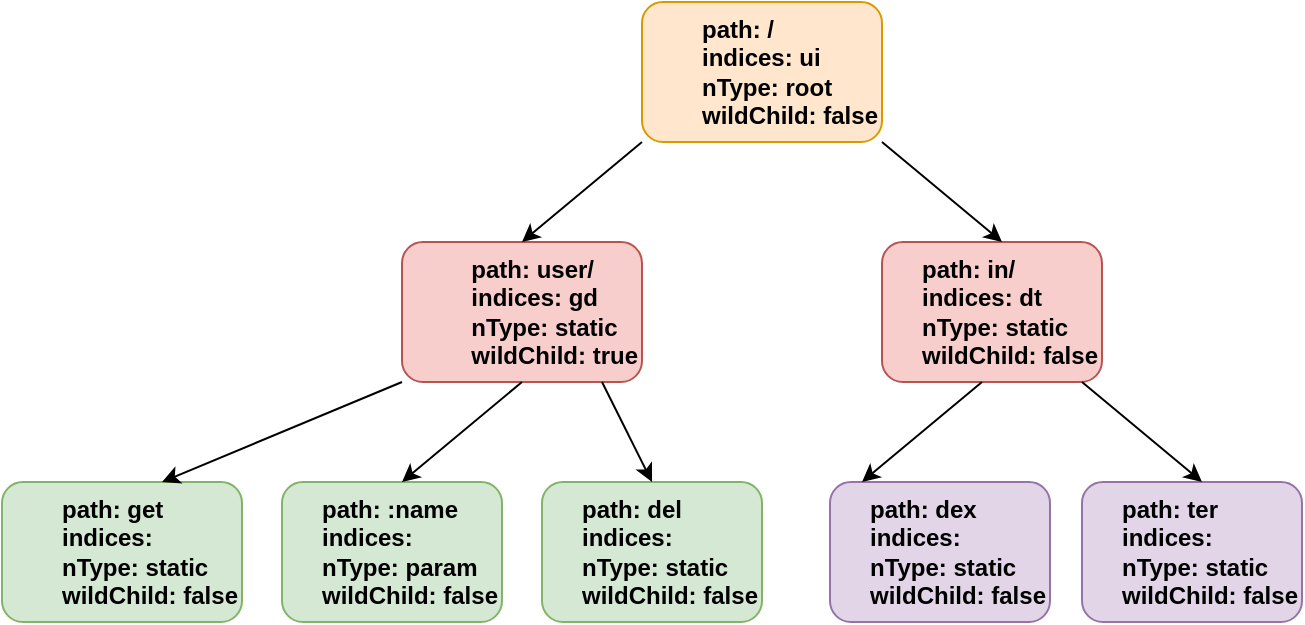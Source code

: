 <mxfile version="14.9.0" type="github">
  <diagram id="rqKOAFr-XQKQbGZnV9nf" name="第 1 页">
    <mxGraphModel dx="946" dy="563" grid="0" gridSize="10" guides="1" tooltips="1" connect="1" arrows="1" fold="1" page="1" pageScale="1" pageWidth="827" pageHeight="1169" background="#ffffff" math="0" shadow="0">
      <root>
        <mxCell id="0" />
        <mxCell id="1" parent="0" />
        <mxCell id="QlT1cuGir2ei_2_qyT4M-1" value="&lt;div style=&quot;text-align: justify&quot;&gt;&lt;b&gt;path: /&lt;/b&gt;&lt;/div&gt;&lt;div style=&quot;text-align: justify&quot;&gt;&lt;b&gt;indices: ui&lt;/b&gt;&lt;/div&gt;&lt;div style=&quot;text-align: justify&quot;&gt;&lt;b&gt;nType: root&lt;/b&gt;&lt;/div&gt;&lt;div&gt;&lt;div style=&quot;text-align: justify&quot;&gt;&lt;b&gt;wildChild: false&lt;/b&gt;&lt;/div&gt;&lt;/div&gt;" style="rounded=1;whiteSpace=wrap;html=1;align=right;fillColor=#ffe6cc;strokeColor=#d79b00;" vertex="1" parent="1">
          <mxGeometry x="320" y="40" width="120" height="70" as="geometry" />
        </mxCell>
        <mxCell id="QlT1cuGir2ei_2_qyT4M-2" value="&lt;div style=&quot;text-align: justify&quot;&gt;&lt;b&gt;path: user/&lt;/b&gt;&lt;/div&gt;&lt;div style=&quot;text-align: justify&quot;&gt;&lt;b&gt;indices: gd&lt;/b&gt;&lt;/div&gt;&lt;div style=&quot;text-align: justify&quot;&gt;&lt;b&gt;nType: static&lt;/b&gt;&lt;/div&gt;&lt;div&gt;&lt;div style=&quot;text-align: justify&quot;&gt;&lt;b&gt;wildChild: true&lt;/b&gt;&lt;/div&gt;&lt;/div&gt;" style="rounded=1;whiteSpace=wrap;html=1;align=right;fillColor=#f8cecc;strokeColor=#b85450;" vertex="1" parent="1">
          <mxGeometry x="200" y="160" width="120" height="70" as="geometry" />
        </mxCell>
        <mxCell id="QlT1cuGir2ei_2_qyT4M-4" value="&lt;div style=&quot;text-align: justify&quot;&gt;&lt;b&gt;path: in/&lt;/b&gt;&lt;/div&gt;&lt;div style=&quot;text-align: justify&quot;&gt;&lt;b&gt;indices: dt&lt;/b&gt;&lt;/div&gt;&lt;div style=&quot;text-align: justify&quot;&gt;&lt;b&gt;nType: static&lt;/b&gt;&lt;/div&gt;&lt;div&gt;&lt;div style=&quot;text-align: justify&quot;&gt;&lt;b&gt;wildChild: false&lt;/b&gt;&lt;/div&gt;&lt;/div&gt;" style="rounded=1;whiteSpace=wrap;html=1;align=right;fillColor=#f8cecc;strokeColor=#b85450;" vertex="1" parent="1">
          <mxGeometry x="440" y="160" width="110" height="70" as="geometry" />
        </mxCell>
        <mxCell id="QlT1cuGir2ei_2_qyT4M-5" value="&lt;div style=&quot;text-align: justify&quot;&gt;&lt;b&gt;path: get&lt;/b&gt;&lt;/div&gt;&lt;div style=&quot;text-align: justify&quot;&gt;&lt;b&gt;indices:&amp;nbsp;&lt;/b&gt;&lt;/div&gt;&lt;div style=&quot;text-align: justify&quot;&gt;&lt;b&gt;nType: static&lt;/b&gt;&lt;/div&gt;&lt;div&gt;&lt;div style=&quot;text-align: justify&quot;&gt;&lt;b&gt;wildChild: false&lt;/b&gt;&lt;/div&gt;&lt;/div&gt;" style="rounded=1;whiteSpace=wrap;html=1;align=right;fillColor=#d5e8d4;strokeColor=#82b366;" vertex="1" parent="1">
          <mxGeometry y="280" width="120" height="70" as="geometry" />
        </mxCell>
        <mxCell id="QlT1cuGir2ei_2_qyT4M-6" value="&lt;div style=&quot;text-align: justify&quot;&gt;&lt;b&gt;path: del&lt;/b&gt;&lt;/div&gt;&lt;div style=&quot;text-align: justify&quot;&gt;&lt;b&gt;indices:&amp;nbsp;&lt;/b&gt;&lt;/div&gt;&lt;div style=&quot;text-align: justify&quot;&gt;&lt;b&gt;nType: static&lt;/b&gt;&lt;/div&gt;&lt;div&gt;&lt;div style=&quot;text-align: justify&quot;&gt;&lt;b&gt;wildChild: false&lt;/b&gt;&lt;/div&gt;&lt;/div&gt;" style="rounded=1;whiteSpace=wrap;html=1;align=right;fillColor=#d5e8d4;strokeColor=#82b366;" vertex="1" parent="1">
          <mxGeometry x="270" y="280" width="110" height="70" as="geometry" />
        </mxCell>
        <mxCell id="QlT1cuGir2ei_2_qyT4M-7" value="&lt;div style=&quot;text-align: justify&quot;&gt;&lt;b&gt;path: :name&lt;/b&gt;&lt;/div&gt;&lt;div style=&quot;text-align: justify&quot;&gt;&lt;b&gt;indices:&amp;nbsp;&lt;/b&gt;&lt;/div&gt;&lt;div style=&quot;text-align: justify&quot;&gt;&lt;b&gt;nType: param&lt;/b&gt;&lt;/div&gt;&lt;div&gt;&lt;div style=&quot;text-align: justify&quot;&gt;&lt;b&gt;wildChild: false&lt;/b&gt;&lt;/div&gt;&lt;/div&gt;" style="rounded=1;whiteSpace=wrap;html=1;align=right;fillColor=#d5e8d4;strokeColor=#82b366;" vertex="1" parent="1">
          <mxGeometry x="140" y="280" width="110" height="70" as="geometry" />
        </mxCell>
        <mxCell id="QlT1cuGir2ei_2_qyT4M-8" value="&lt;div style=&quot;text-align: justify&quot;&gt;&lt;b&gt;path: dex&lt;/b&gt;&lt;/div&gt;&lt;div style=&quot;text-align: justify&quot;&gt;&lt;b&gt;indices:&amp;nbsp;&lt;/b&gt;&lt;/div&gt;&lt;div style=&quot;text-align: justify&quot;&gt;&lt;b&gt;nType: static&lt;/b&gt;&lt;/div&gt;&lt;div&gt;&lt;div style=&quot;text-align: justify&quot;&gt;&lt;b&gt;wildChild: false&lt;/b&gt;&lt;/div&gt;&lt;/div&gt;" style="rounded=1;whiteSpace=wrap;html=1;align=right;fillColor=#e1d5e7;strokeColor=#9673a6;" vertex="1" parent="1">
          <mxGeometry x="414" y="280" width="110" height="70" as="geometry" />
        </mxCell>
        <mxCell id="QlT1cuGir2ei_2_qyT4M-9" value="&lt;div style=&quot;text-align: justify&quot;&gt;&lt;b&gt;path: ter&lt;/b&gt;&lt;/div&gt;&lt;div style=&quot;text-align: justify&quot;&gt;&lt;b&gt;indices:&amp;nbsp;&lt;/b&gt;&lt;/div&gt;&lt;div style=&quot;text-align: justify&quot;&gt;&lt;b&gt;nType: static&lt;/b&gt;&lt;/div&gt;&lt;div&gt;&lt;div style=&quot;text-align: justify&quot;&gt;&lt;b&gt;wildChild: false&lt;/b&gt;&lt;/div&gt;&lt;/div&gt;" style="rounded=1;whiteSpace=wrap;html=1;align=right;fillColor=#e1d5e7;strokeColor=#9673a6;" vertex="1" parent="1">
          <mxGeometry x="540" y="280" width="110" height="70" as="geometry" />
        </mxCell>
        <mxCell id="QlT1cuGir2ei_2_qyT4M-11" value="" style="endArrow=classic;html=1;exitX=0;exitY=1;exitDx=0;exitDy=0;entryX=0.5;entryY=0;entryDx=0;entryDy=0;" edge="1" parent="1" source="QlT1cuGir2ei_2_qyT4M-1" target="QlT1cuGir2ei_2_qyT4M-2">
          <mxGeometry width="50" height="50" relative="1" as="geometry">
            <mxPoint x="120" y="190" as="sourcePoint" />
            <mxPoint x="170" y="140" as="targetPoint" />
          </mxGeometry>
        </mxCell>
        <mxCell id="QlT1cuGir2ei_2_qyT4M-12" value="" style="endArrow=classic;html=1;exitX=0;exitY=1;exitDx=0;exitDy=0;" edge="1" parent="1">
          <mxGeometry width="50" height="50" relative="1" as="geometry">
            <mxPoint x="440" y="110" as="sourcePoint" />
            <mxPoint x="500" y="160" as="targetPoint" />
          </mxGeometry>
        </mxCell>
        <mxCell id="QlT1cuGir2ei_2_qyT4M-16" value="" style="endArrow=classic;html=1;exitX=0;exitY=1;exitDx=0;exitDy=0;entryX=0.5;entryY=0;entryDx=0;entryDy=0;" edge="1" parent="1" source="QlT1cuGir2ei_2_qyT4M-2">
          <mxGeometry width="50" height="50" relative="1" as="geometry">
            <mxPoint x="140" y="230" as="sourcePoint" />
            <mxPoint x="80" y="280" as="targetPoint" />
          </mxGeometry>
        </mxCell>
        <mxCell id="QlT1cuGir2ei_2_qyT4M-17" value="" style="endArrow=classic;html=1;exitX=0;exitY=1;exitDx=0;exitDy=0;entryX=0.5;entryY=0;entryDx=0;entryDy=0;" edge="1" parent="1">
          <mxGeometry width="50" height="50" relative="1" as="geometry">
            <mxPoint x="260" y="230" as="sourcePoint" />
            <mxPoint x="200" y="280" as="targetPoint" />
          </mxGeometry>
        </mxCell>
        <mxCell id="QlT1cuGir2ei_2_qyT4M-18" value="" style="endArrow=classic;html=1;exitX=0;exitY=1;exitDx=0;exitDy=0;entryX=0.5;entryY=0;entryDx=0;entryDy=0;" edge="1" parent="1" target="QlT1cuGir2ei_2_qyT4M-6">
          <mxGeometry width="50" height="50" relative="1" as="geometry">
            <mxPoint x="300" y="230" as="sourcePoint" />
            <mxPoint x="240" y="280" as="targetPoint" />
          </mxGeometry>
        </mxCell>
        <mxCell id="QlT1cuGir2ei_2_qyT4M-19" value="" style="endArrow=classic;html=1;exitX=0;exitY=1;exitDx=0;exitDy=0;" edge="1" parent="1">
          <mxGeometry width="50" height="50" relative="1" as="geometry">
            <mxPoint x="540" y="230" as="sourcePoint" />
            <mxPoint x="600" y="280" as="targetPoint" />
          </mxGeometry>
        </mxCell>
        <mxCell id="QlT1cuGir2ei_2_qyT4M-20" value="" style="endArrow=classic;html=1;exitX=0;exitY=1;exitDx=0;exitDy=0;entryX=0.5;entryY=0;entryDx=0;entryDy=0;" edge="1" parent="1">
          <mxGeometry width="50" height="50" relative="1" as="geometry">
            <mxPoint x="490" y="230" as="sourcePoint" />
            <mxPoint x="430" y="280" as="targetPoint" />
          </mxGeometry>
        </mxCell>
      </root>
    </mxGraphModel>
  </diagram>
</mxfile>
